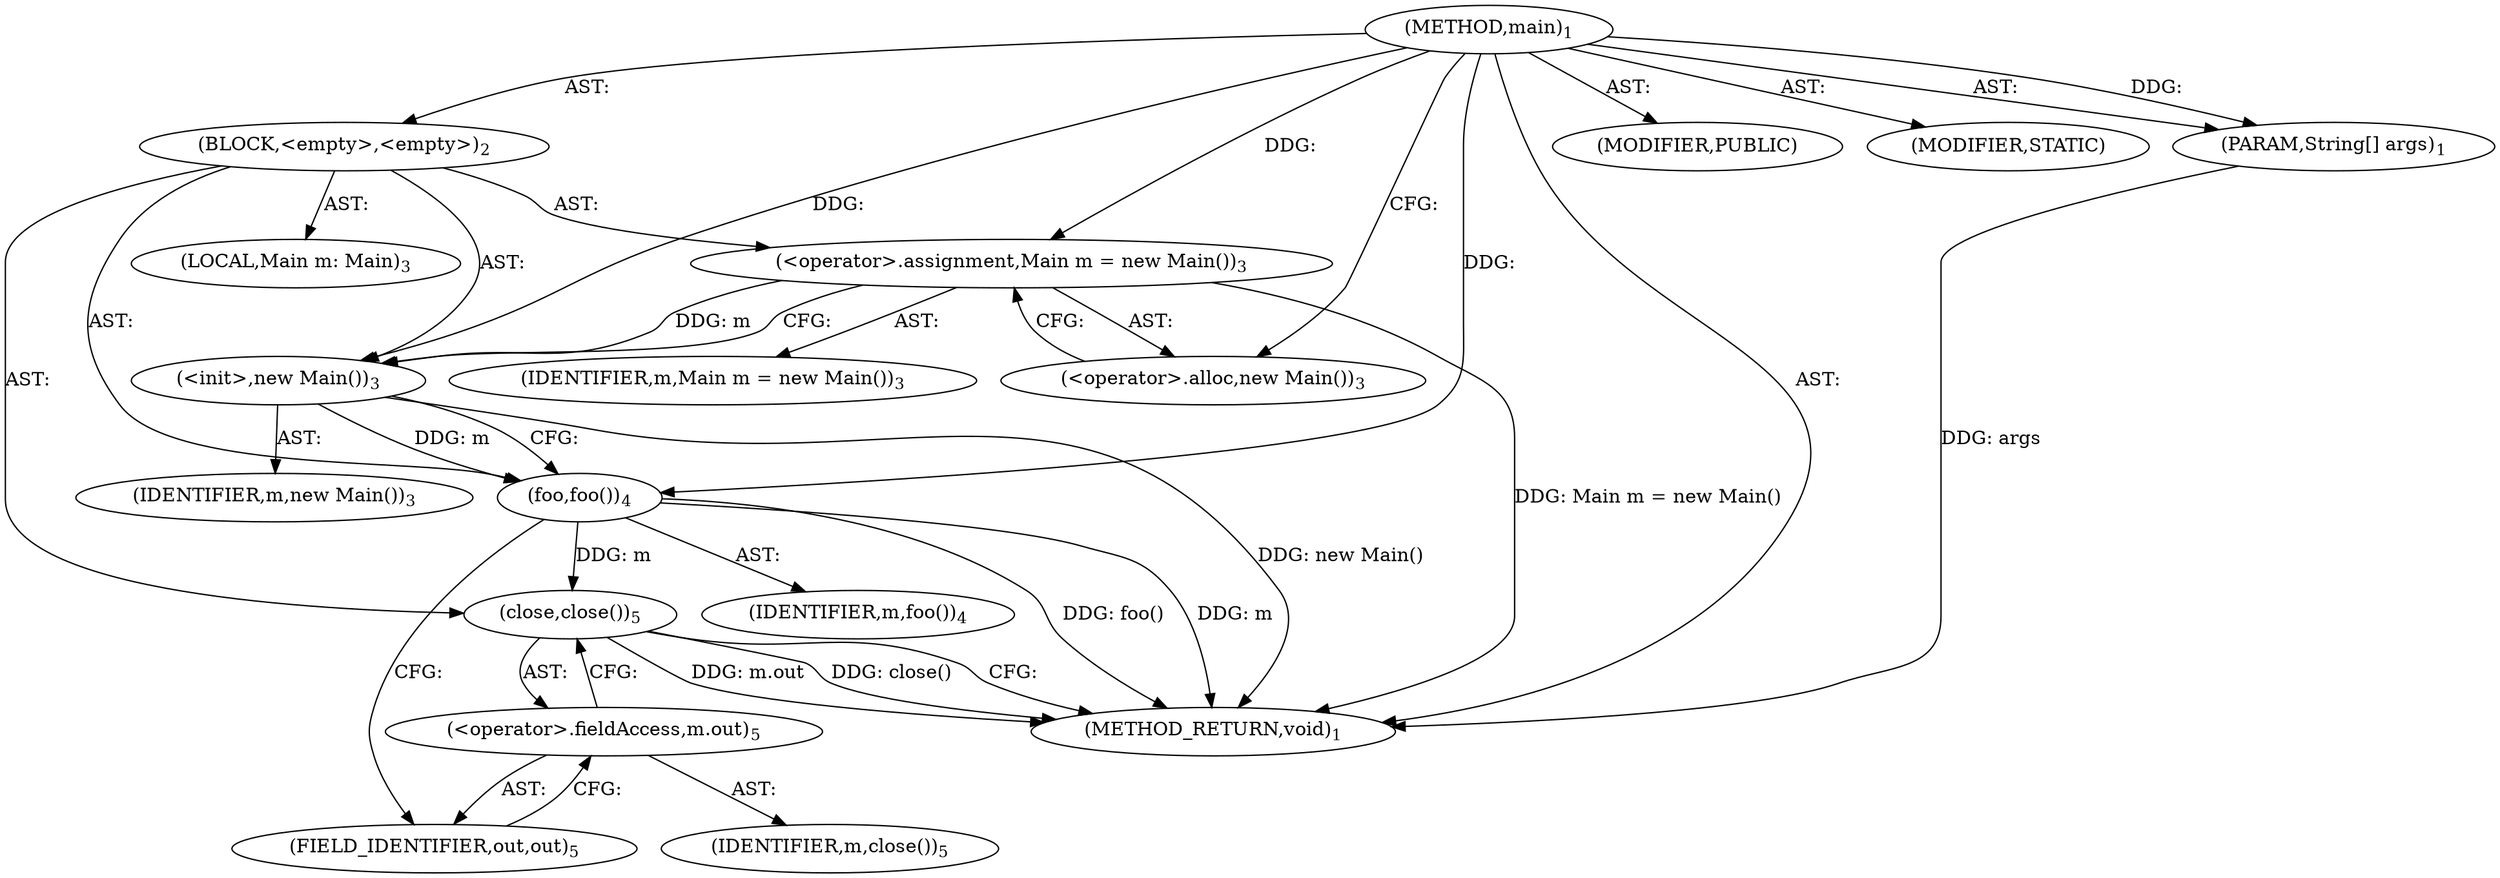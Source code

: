 digraph "main" {  
"19" [label = <(METHOD,main)<SUB>1</SUB>> ]
"20" [label = <(PARAM,String[] args)<SUB>1</SUB>> ]
"21" [label = <(BLOCK,&lt;empty&gt;,&lt;empty&gt;)<SUB>2</SUB>> ]
"4" [label = <(LOCAL,Main m: Main)<SUB>3</SUB>> ]
"22" [label = <(&lt;operator&gt;.assignment,Main m = new Main())<SUB>3</SUB>> ]
"23" [label = <(IDENTIFIER,m,Main m = new Main())<SUB>3</SUB>> ]
"24" [label = <(&lt;operator&gt;.alloc,new Main())<SUB>3</SUB>> ]
"25" [label = <(&lt;init&gt;,new Main())<SUB>3</SUB>> ]
"3" [label = <(IDENTIFIER,m,new Main())<SUB>3</SUB>> ]
"26" [label = <(foo,foo())<SUB>4</SUB>> ]
"27" [label = <(IDENTIFIER,m,foo())<SUB>4</SUB>> ]
"28" [label = <(close,close())<SUB>5</SUB>> ]
"29" [label = <(&lt;operator&gt;.fieldAccess,m.out)<SUB>5</SUB>> ]
"30" [label = <(IDENTIFIER,m,close())<SUB>5</SUB>> ]
"31" [label = <(FIELD_IDENTIFIER,out,out)<SUB>5</SUB>> ]
"32" [label = <(MODIFIER,PUBLIC)> ]
"33" [label = <(MODIFIER,STATIC)> ]
"34" [label = <(METHOD_RETURN,void)<SUB>1</SUB>> ]
  "19" -> "20"  [ label = "AST: "] 
  "19" -> "21"  [ label = "AST: "] 
  "19" -> "32"  [ label = "AST: "] 
  "19" -> "33"  [ label = "AST: "] 
  "19" -> "34"  [ label = "AST: "] 
  "21" -> "4"  [ label = "AST: "] 
  "21" -> "22"  [ label = "AST: "] 
  "21" -> "25"  [ label = "AST: "] 
  "21" -> "26"  [ label = "AST: "] 
  "21" -> "28"  [ label = "AST: "] 
  "22" -> "23"  [ label = "AST: "] 
  "22" -> "24"  [ label = "AST: "] 
  "25" -> "3"  [ label = "AST: "] 
  "26" -> "27"  [ label = "AST: "] 
  "28" -> "29"  [ label = "AST: "] 
  "29" -> "30"  [ label = "AST: "] 
  "29" -> "31"  [ label = "AST: "] 
  "22" -> "25"  [ label = "CFG: "] 
  "25" -> "26"  [ label = "CFG: "] 
  "26" -> "31"  [ label = "CFG: "] 
  "28" -> "34"  [ label = "CFG: "] 
  "24" -> "22"  [ label = "CFG: "] 
  "29" -> "28"  [ label = "CFG: "] 
  "31" -> "29"  [ label = "CFG: "] 
  "19" -> "24"  [ label = "CFG: "] 
  "20" -> "34"  [ label = "DDG: args"] 
  "22" -> "34"  [ label = "DDG: Main m = new Main()"] 
  "25" -> "34"  [ label = "DDG: new Main()"] 
  "26" -> "34"  [ label = "DDG: m"] 
  "26" -> "34"  [ label = "DDG: foo()"] 
  "28" -> "34"  [ label = "DDG: m.out"] 
  "28" -> "34"  [ label = "DDG: close()"] 
  "19" -> "20"  [ label = "DDG: "] 
  "19" -> "22"  [ label = "DDG: "] 
  "22" -> "25"  [ label = "DDG: m"] 
  "19" -> "25"  [ label = "DDG: "] 
  "25" -> "26"  [ label = "DDG: m"] 
  "19" -> "26"  [ label = "DDG: "] 
  "26" -> "28"  [ label = "DDG: m"] 
}
